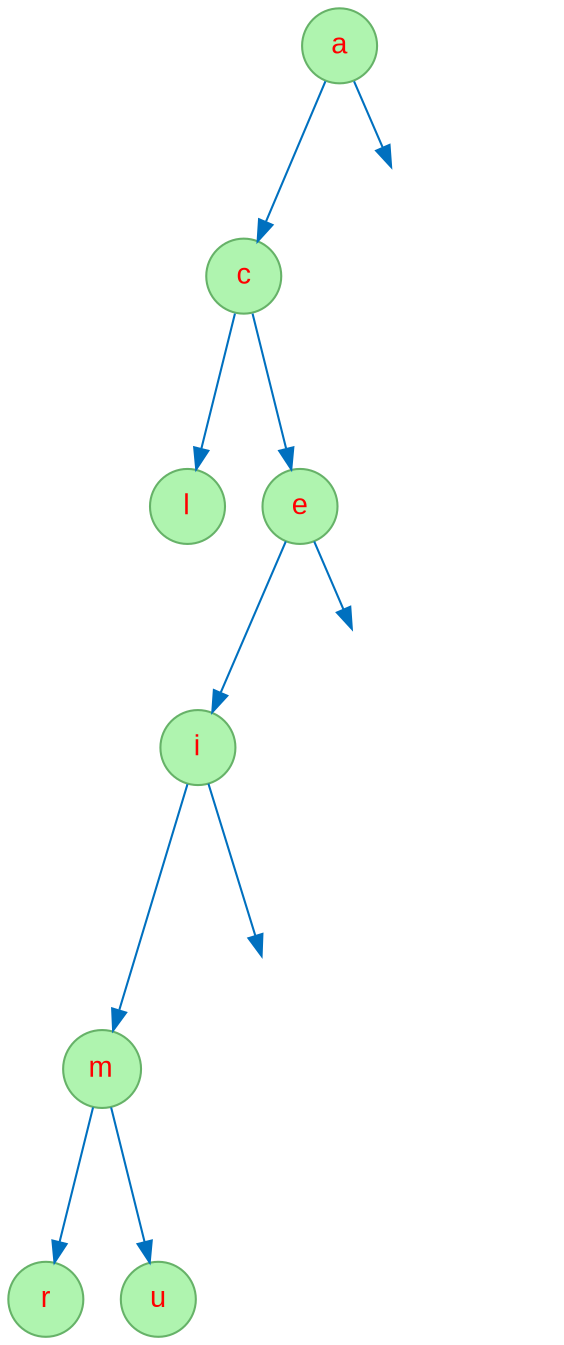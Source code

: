 digraph "Seq-murciela" {
node [fontname="Arial", fontcolor=red, shape=circle, style=filled, color="#66B268", fillcolor="#AFF4AF" ];
edge [color = "#0070BF"];
443308702 [label="a"];
443308702 -> 205797316;
205797316 [label="c"];
205797316 -> 1128032093;
1128032093 [label="l"];
205797316 -> 1066516207;
1066516207 [label="e"];
1066516207 -> 780237624;
780237624 [label="i"];
780237624 -> 2128227771;
2128227771 [label="m"];
2128227771 -> 1702297201;
1702297201 [label="r"];
2128227771 -> 1896277646;
1896277646 [label="u"];
l780237624 [style=invis];
780237624 -> l780237624;
l1066516207 [style=invis];
1066516207 -> l1066516207;
l443308702 [style=invis];
443308702 -> l443308702;
}
